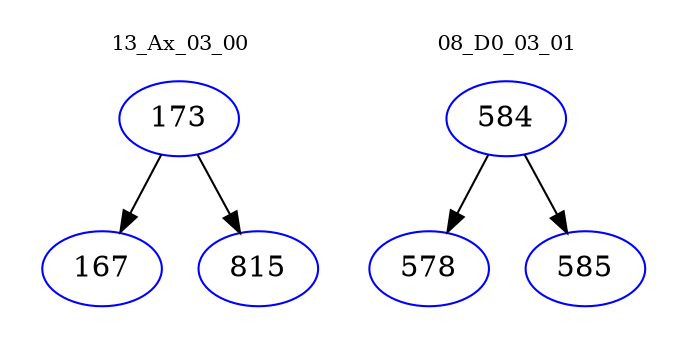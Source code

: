 digraph{
subgraph cluster_0 {
color = white
label = "13_Ax_03_00";
fontsize=10;
T0_173 [label="173", color="blue"]
T0_173 -> T0_167 [color="black"]
T0_167 [label="167", color="blue"]
T0_173 -> T0_815 [color="black"]
T0_815 [label="815", color="blue"]
}
subgraph cluster_1 {
color = white
label = "08_D0_03_01";
fontsize=10;
T1_584 [label="584", color="blue"]
T1_584 -> T1_578 [color="black"]
T1_578 [label="578", color="blue"]
T1_584 -> T1_585 [color="black"]
T1_585 [label="585", color="blue"]
}
}
